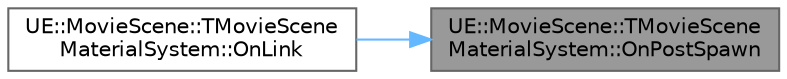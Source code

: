 digraph "UE::MovieScene::TMovieSceneMaterialSystem::OnPostSpawn"
{
 // INTERACTIVE_SVG=YES
 // LATEX_PDF_SIZE
  bgcolor="transparent";
  edge [fontname=Helvetica,fontsize=10,labelfontname=Helvetica,labelfontsize=10];
  node [fontname=Helvetica,fontsize=10,shape=box,height=0.2,width=0.4];
  rankdir="RL";
  Node1 [id="Node000001",label="UE::MovieScene::TMovieScene\lMaterialSystem::OnPostSpawn",height=0.2,width=0.4,color="gray40", fillcolor="grey60", style="filled", fontcolor="black",tooltip=" "];
  Node1 -> Node2 [id="edge1_Node000001_Node000002",dir="back",color="steelblue1",style="solid",tooltip=" "];
  Node2 [id="Node000002",label="UE::MovieScene::TMovieScene\lMaterialSystem::OnLink",height=0.2,width=0.4,color="grey40", fillcolor="white", style="filled",URL="$de/dd7/classUE_1_1MovieScene_1_1TMovieSceneMaterialSystem.html#a2650c77d102fe969904ffefdd7f7a6f7",tooltip=" "];
}
